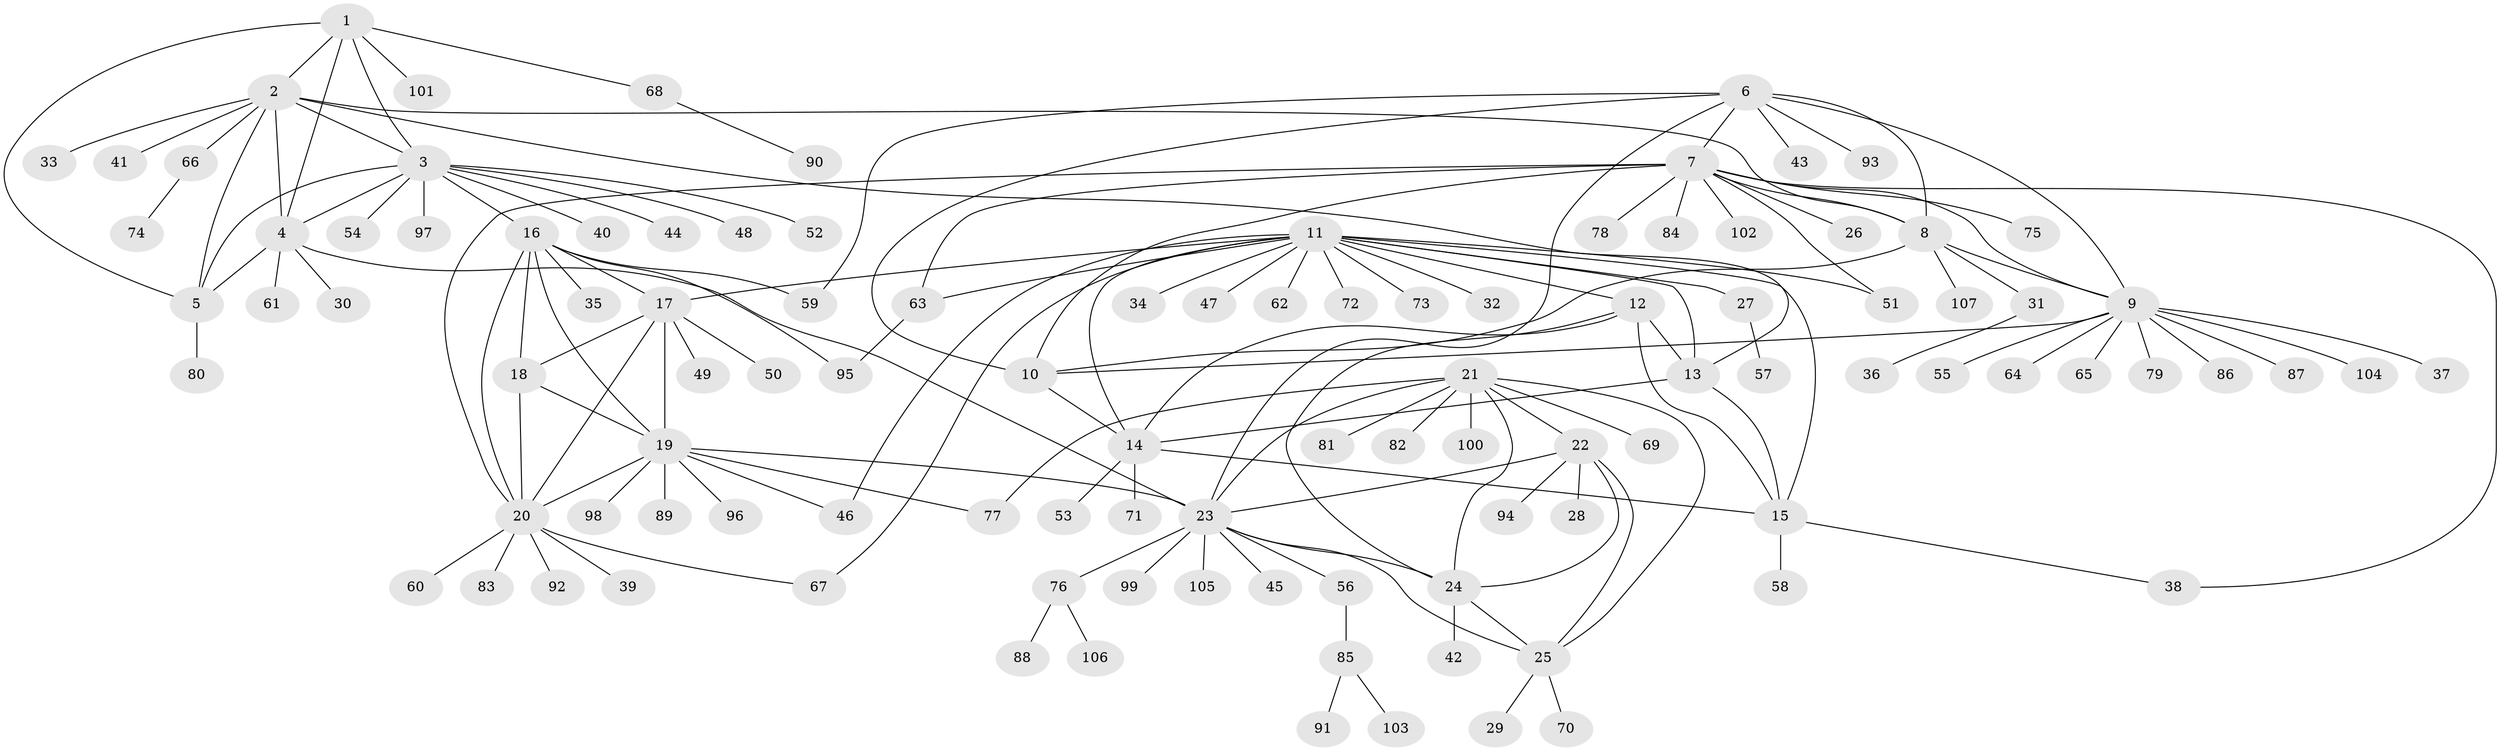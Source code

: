 // coarse degree distribution, {2: 0.13333333333333333, 5: 0.044444444444444446, 6: 0.08888888888888889, 1: 0.5555555555555556, 11: 0.022222222222222223, 4: 0.022222222222222223, 7: 0.08888888888888889, 8: 0.044444444444444446}
// Generated by graph-tools (version 1.1) at 2025/37/03/04/25 23:37:40]
// undirected, 107 vertices, 150 edges
graph export_dot {
  node [color=gray90,style=filled];
  1;
  2;
  3;
  4;
  5;
  6;
  7;
  8;
  9;
  10;
  11;
  12;
  13;
  14;
  15;
  16;
  17;
  18;
  19;
  20;
  21;
  22;
  23;
  24;
  25;
  26;
  27;
  28;
  29;
  30;
  31;
  32;
  33;
  34;
  35;
  36;
  37;
  38;
  39;
  40;
  41;
  42;
  43;
  44;
  45;
  46;
  47;
  48;
  49;
  50;
  51;
  52;
  53;
  54;
  55;
  56;
  57;
  58;
  59;
  60;
  61;
  62;
  63;
  64;
  65;
  66;
  67;
  68;
  69;
  70;
  71;
  72;
  73;
  74;
  75;
  76;
  77;
  78;
  79;
  80;
  81;
  82;
  83;
  84;
  85;
  86;
  87;
  88;
  89;
  90;
  91;
  92;
  93;
  94;
  95;
  96;
  97;
  98;
  99;
  100;
  101;
  102;
  103;
  104;
  105;
  106;
  107;
  1 -- 2;
  1 -- 3;
  1 -- 4;
  1 -- 5;
  1 -- 68;
  1 -- 101;
  2 -- 3;
  2 -- 4;
  2 -- 5;
  2 -- 8;
  2 -- 13;
  2 -- 33;
  2 -- 41;
  2 -- 66;
  3 -- 4;
  3 -- 5;
  3 -- 16;
  3 -- 40;
  3 -- 44;
  3 -- 48;
  3 -- 52;
  3 -- 54;
  3 -- 97;
  4 -- 5;
  4 -- 23;
  4 -- 30;
  4 -- 61;
  5 -- 80;
  6 -- 7;
  6 -- 8;
  6 -- 9;
  6 -- 10;
  6 -- 23;
  6 -- 43;
  6 -- 59;
  6 -- 93;
  7 -- 8;
  7 -- 9;
  7 -- 10;
  7 -- 20;
  7 -- 26;
  7 -- 38;
  7 -- 51;
  7 -- 63;
  7 -- 75;
  7 -- 78;
  7 -- 84;
  7 -- 102;
  8 -- 9;
  8 -- 10;
  8 -- 31;
  8 -- 107;
  9 -- 10;
  9 -- 37;
  9 -- 55;
  9 -- 64;
  9 -- 65;
  9 -- 79;
  9 -- 86;
  9 -- 87;
  9 -- 104;
  10 -- 14;
  11 -- 12;
  11 -- 13;
  11 -- 14;
  11 -- 15;
  11 -- 17;
  11 -- 27;
  11 -- 32;
  11 -- 34;
  11 -- 46;
  11 -- 47;
  11 -- 51;
  11 -- 62;
  11 -- 63;
  11 -- 67;
  11 -- 72;
  11 -- 73;
  12 -- 13;
  12 -- 14;
  12 -- 15;
  12 -- 24;
  13 -- 14;
  13 -- 15;
  14 -- 15;
  14 -- 53;
  14 -- 71;
  15 -- 38;
  15 -- 58;
  16 -- 17;
  16 -- 18;
  16 -- 19;
  16 -- 20;
  16 -- 35;
  16 -- 59;
  16 -- 95;
  17 -- 18;
  17 -- 19;
  17 -- 20;
  17 -- 49;
  17 -- 50;
  18 -- 19;
  18 -- 20;
  19 -- 20;
  19 -- 23;
  19 -- 46;
  19 -- 77;
  19 -- 89;
  19 -- 96;
  19 -- 98;
  20 -- 39;
  20 -- 60;
  20 -- 67;
  20 -- 83;
  20 -- 92;
  21 -- 22;
  21 -- 23;
  21 -- 24;
  21 -- 25;
  21 -- 69;
  21 -- 77;
  21 -- 81;
  21 -- 82;
  21 -- 100;
  22 -- 23;
  22 -- 24;
  22 -- 25;
  22 -- 28;
  22 -- 94;
  23 -- 24;
  23 -- 25;
  23 -- 45;
  23 -- 56;
  23 -- 76;
  23 -- 99;
  23 -- 105;
  24 -- 25;
  24 -- 42;
  25 -- 29;
  25 -- 70;
  27 -- 57;
  31 -- 36;
  56 -- 85;
  63 -- 95;
  66 -- 74;
  68 -- 90;
  76 -- 88;
  76 -- 106;
  85 -- 91;
  85 -- 103;
}
